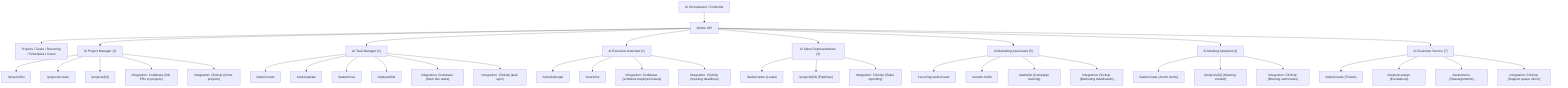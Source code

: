 graph TD
  Orchestrator["AI Orchestrator / Controller"]

  %% Core Motion System
  Orchestrator --> MotionAPI["Motion API"]
  MotionAPI --> Data["Projects / Tasks / Recurring / Schedules / Users"]

  %% Management Roles
  MotionAPI --> PM["AI Project Manager (1)"]
  MotionAPI --> TM["AI Task Manager (1)"]
  MotionAPI --> EA["AI Executive Assistant (1)"]

  %% Sales & Marketing
  MotionAPI --> SR["AI Sales Representatives (3)"]
  MotionAPI --> MA["AI Marketing Associates (5)"]

  %% Meetings & Support
  MotionAPI --> Meet["AI Meeting Assistant (1)"]
  MotionAPI --> CS["AI Customer Service (7)"]

  %% Endpoints by role
  PM --> P1["/projects/list"]
  PM --> P2["/projects/create"]
  PM --> P3["/projects/{id}"]
  PM --> PM_Code["Integration: Codebase (link PRs to projects)"]
  PM --> PM_ClickUp["Integration: ClickUp (mirror projects)"]

  TM --> T1["/tasks/create"]
  TM --> T2["/tasks/update"]
  TM --> T3["/tasks/move"]
  TM --> T4["/statuses/list"]
  TM --> TM_Code["Integration: Codebase (track dev tasks)"]
  TM --> TM_ClickUp["Integration: ClickUp (task sync)"]

  EA --> E1["/schedules/get"]
  EA --> E2["/users/me"]
  EA --> EA_Code["Integration: Codebase (schedule deploys/reviews)"]
  EA --> EA_ClickUp["Integration: ClickUp (meeting deadlines)"]

  SR --> S1["/tasks/create (Leads)"]
  SR --> S2["/projects/{id} (Pipelines)"]
  SR --> SR_ClickUp["Integration: ClickUp (Sales reporting)"]

  MA --> M1["/recurring-tasks/create"]
  MA --> M2["/custom-fields"]
  MA --> M3["/tasks/list (Campaign tracking)"]
  MA --> MA_ClickUp["Integration: ClickUp (Marketing dashboards)"]

  Meet --> Me1["/tasks/create (Action items)"]
  Meet --> Me2["/projects/{id} (Meeting context)"]
  Meet --> Meet_ClickUp["Integration: ClickUp (Meeting summaries)"]

  CS --> C1["/tasks/create (Tickets)"]
  CS --> C2["/tasks/unassign (Escalations)"]
  CS --> C3["/tasks/move (Reassignments)"]
  CS --> CS_ClickUp["Integration: ClickUp (Support queue mirror)"]